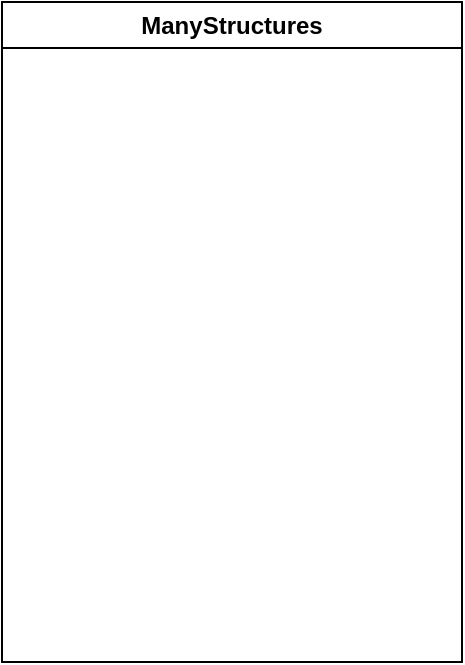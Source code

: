 <mxfile version="20.8.4" type="github"><diagram id="xWydeA8c6NqNu5AuJOmg" name="Page-1"><mxGraphModel dx="575" dy="754" grid="1" gridSize="10" guides="1" tooltips="1" connect="1" arrows="1" fold="1" page="1" pageScale="1" pageWidth="850" pageHeight="1100" math="0" shadow="0"><root><mxCell id="0"/><mxCell id="1" parent="0"/><mxCell id="bKHBByDHbhlDxUTnI2Cc-2" value="ManyStructures" style="swimlane;whiteSpace=wrap;html=1;" vertex="1" parent="1"><mxGeometry x="40" y="40" width="230" height="330" as="geometry"/></mxCell></root></mxGraphModel></diagram></mxfile>